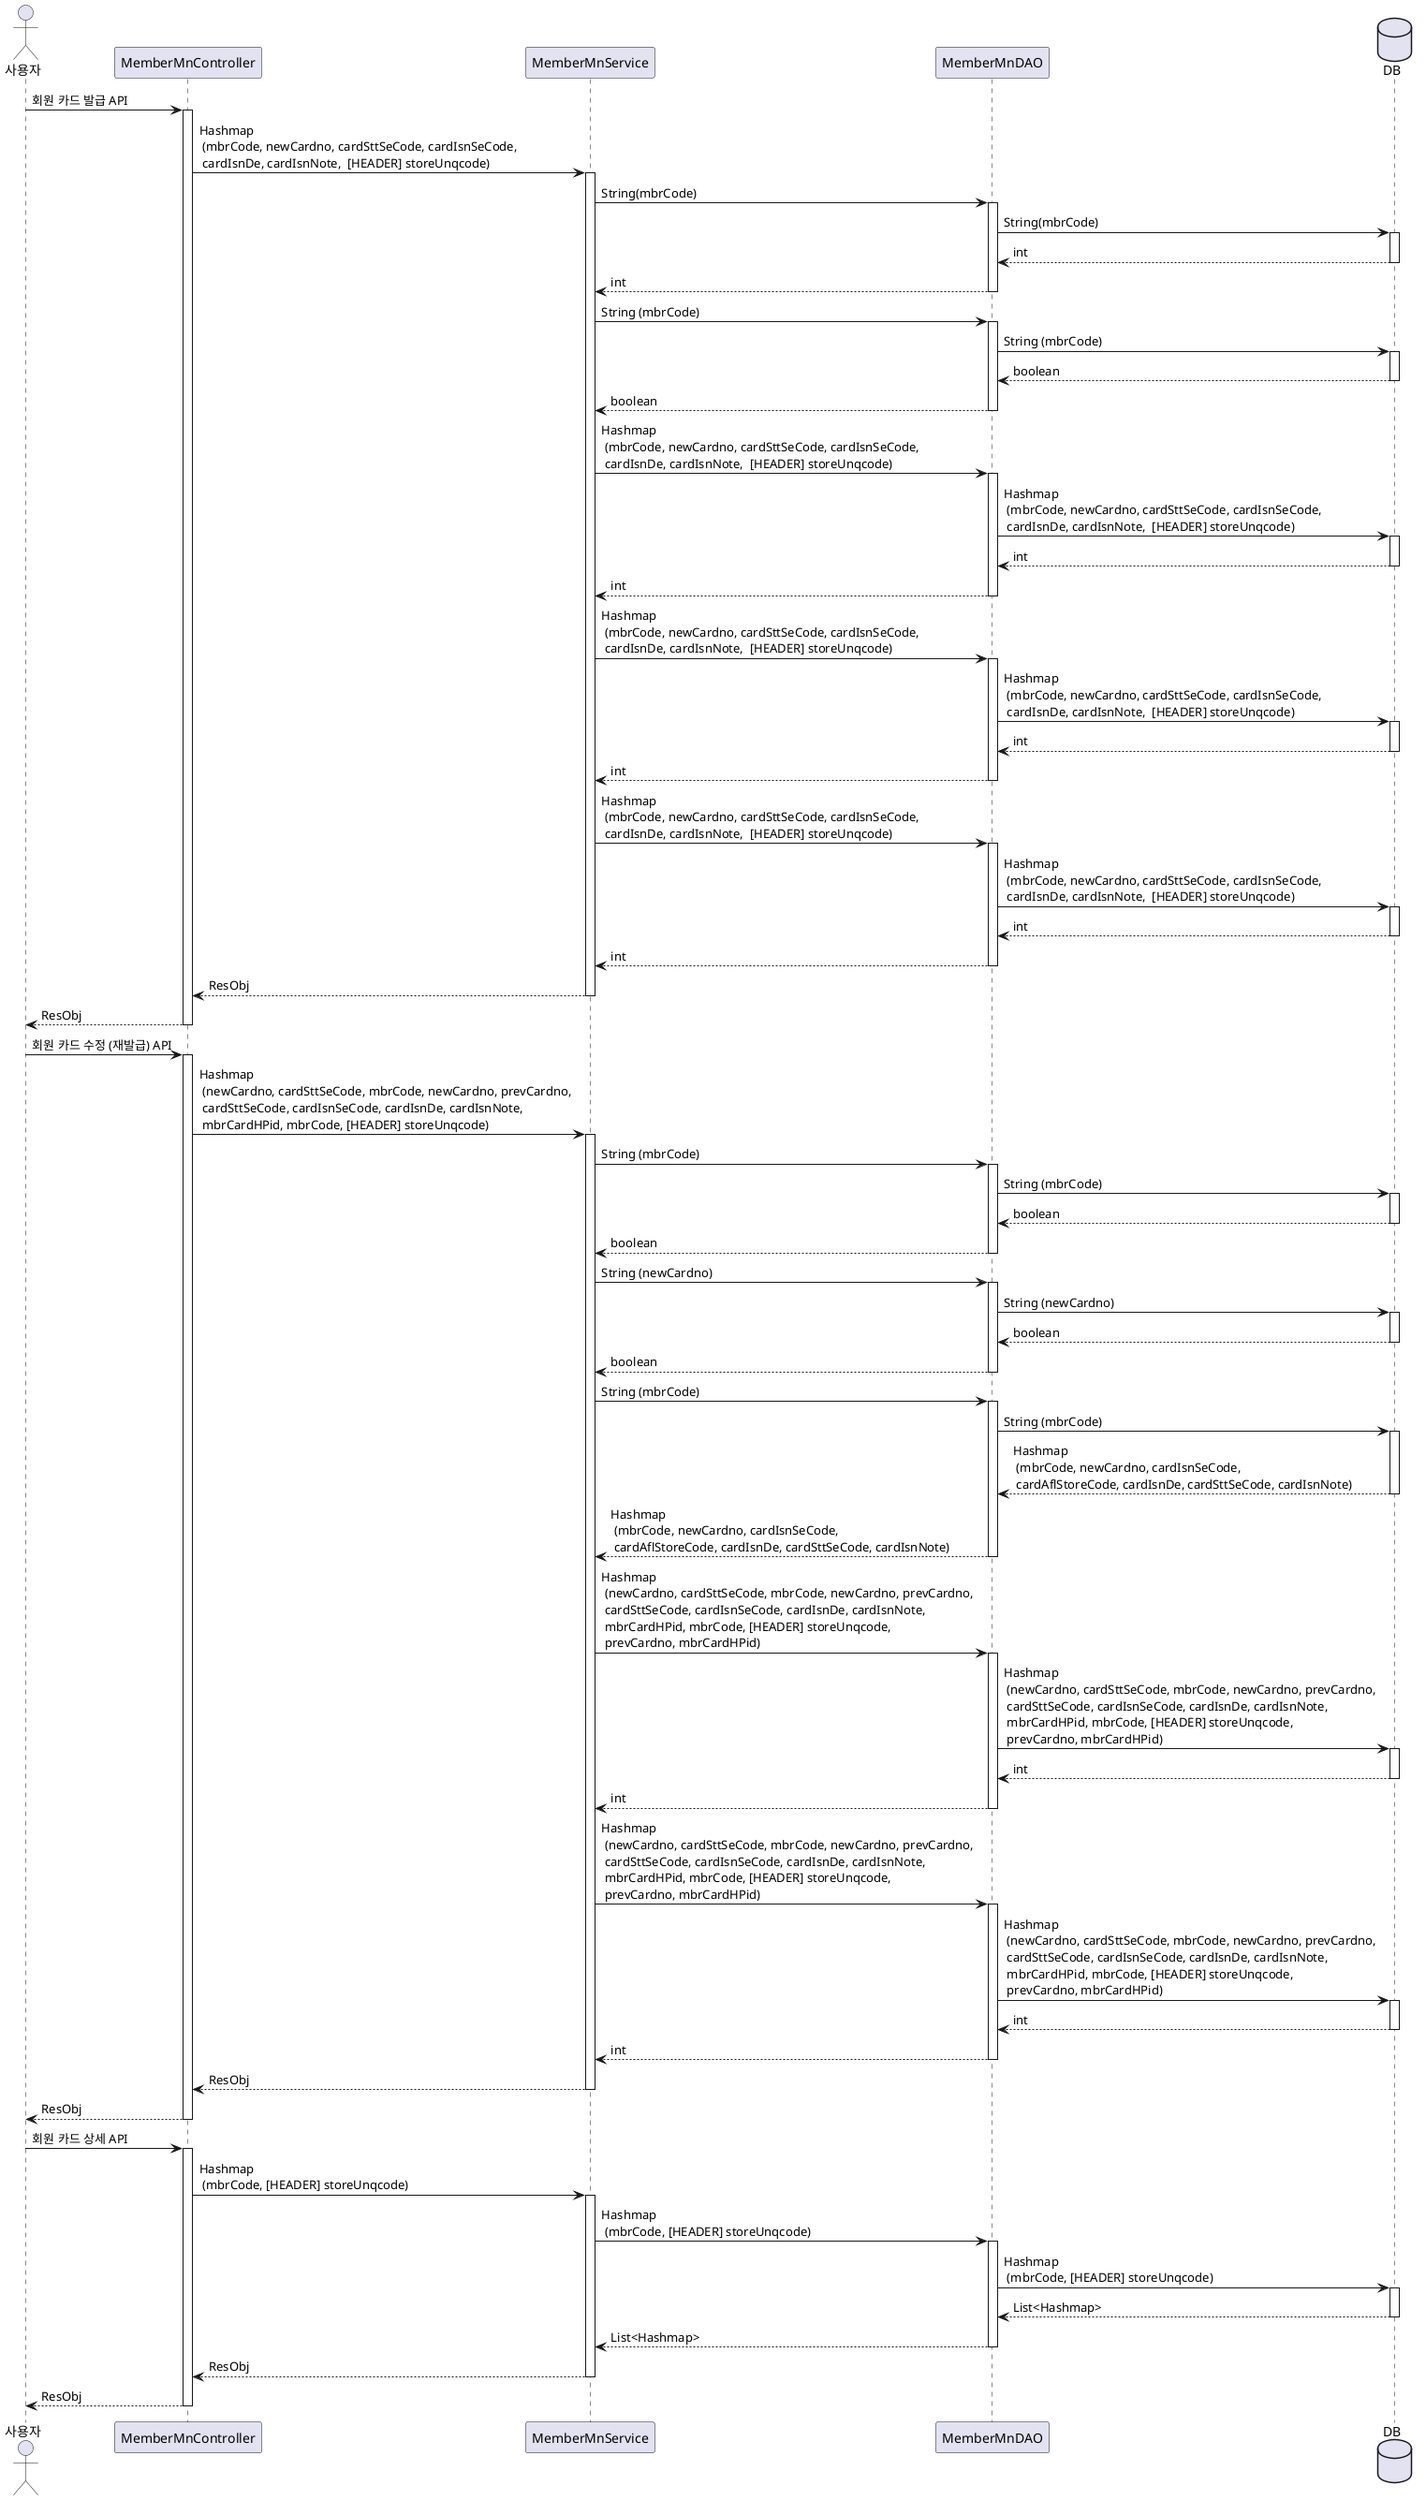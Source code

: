 @startuml Sample Sequence

actor "사용자" as user
participant "MemberMnController" as controller
participant "MemberMnService" as service
participant "MemberMnDAO" as dao
database "DB" as db

user -> controller : 회원 카드 발급 API
activate controller
controller -> service : Hashmap\n (mbrCode, newCardno, cardSttSeCode, cardIsnSeCode, \n cardIsnDe, cardIsnNote,  [HEADER] storeUnqcode)
activate service
service -> dao: String(mbrCode)
activate dao
dao -> db: String(mbrCode)
activate db
dao <-- db: int
deactivate db
service <-- dao: int
deactivate dao
service -> dao: String (mbrCode)
activate dao
dao -> db: String (mbrCode)
activate db
dao <-- db: boolean
deactivate db
service <-- dao: boolean
deactivate dao
service -> dao: Hashmap\n (mbrCode, newCardno, cardSttSeCode, cardIsnSeCode, \n cardIsnDe, cardIsnNote,  [HEADER] storeUnqcode)
activate dao
dao -> db: Hashmap\n (mbrCode, newCardno, cardSttSeCode, cardIsnSeCode, \n cardIsnDe, cardIsnNote,  [HEADER] storeUnqcode)
activate db
dao <-- db: int
deactivate db
service <-- dao: int
deactivate dao
service -> dao: Hashmap\n (mbrCode, newCardno, cardSttSeCode, cardIsnSeCode, \n cardIsnDe, cardIsnNote,  [HEADER] storeUnqcode)
activate dao
dao -> db: Hashmap\n (mbrCode, newCardno, cardSttSeCode, cardIsnSeCode, \n cardIsnDe, cardIsnNote,  [HEADER] storeUnqcode)
activate db
dao <-- db: int
deactivate db
service <-- dao: int
deactivate dao
service -> dao: Hashmap\n (mbrCode, newCardno, cardSttSeCode, cardIsnSeCode, \n cardIsnDe, cardIsnNote,  [HEADER] storeUnqcode)
activate dao
dao -> db: Hashmap\n (mbrCode, newCardno, cardSttSeCode, cardIsnSeCode, \n cardIsnDe, cardIsnNote,  [HEADER] storeUnqcode)
activate db
dao <-- db: int
deactivate db
service <-- dao: int
deactivate dao
controller <-- service: ResObj
deactivate service
user <-- controller: ResObj
deactivate controller

' API8
user -> controller :회원 카드 수정 (재발급) API
activate controller
controller -> service : Hashmap\n (newCardno, cardSttSeCode, mbrCode, newCardno, prevCardno, \n cardSttSeCode, cardIsnSeCode, cardIsnDe, cardIsnNote, \n mbrCardHPid, mbrCode, [HEADER] storeUnqcode)
activate service
service -> dao: String (mbrCode)
activate dao
dao -> db: String (mbrCode)
activate db
dao <-- db: boolean
deactivate db
service <-- dao: boolean
deactivate dao
service -> dao: String (newCardno)
activate dao
dao -> db: String (newCardno)
activate db
dao <-- db: boolean
deactivate db
service <-- dao: boolean
deactivate dao
service -> dao: String (mbrCode)
activate dao
dao -> db: String (mbrCode)
activate db
dao <-- db: Hashmap \n (mbrCode, newCardno, cardIsnSeCode,\n cardAflStoreCode, cardIsnDe, cardSttSeCode, cardIsnNote)
deactivate db
service <-- dao: Hashmap \n (mbrCode, newCardno, cardIsnSeCode,\n cardAflStoreCode, cardIsnDe, cardSttSeCode, cardIsnNote)
deactivate dao
service -> dao: Hashmap\n (newCardno, cardSttSeCode, mbrCode, newCardno, prevCardno, \n cardSttSeCode, cardIsnSeCode, cardIsnDe, cardIsnNote, \n mbrCardHPid, mbrCode, [HEADER] storeUnqcode, \n prevCardno, mbrCardHPid)
activate dao
dao -> db: Hashmap\n (newCardno, cardSttSeCode, mbrCode, newCardno, prevCardno, \n cardSttSeCode, cardIsnSeCode, cardIsnDe, cardIsnNote, \n mbrCardHPid, mbrCode, [HEADER] storeUnqcode, \n prevCardno, mbrCardHPid)
activate db
dao <-- db: int
deactivate db
service <-- dao: int
deactivate dao
service -> dao: Hashmap\n (newCardno, cardSttSeCode, mbrCode, newCardno, prevCardno, \n cardSttSeCode, cardIsnSeCode, cardIsnDe, cardIsnNote, \n mbrCardHPid, mbrCode, [HEADER] storeUnqcode, \n prevCardno, mbrCardHPid)
activate dao
dao -> db: Hashmap\n (newCardno, cardSttSeCode, mbrCode, newCardno, prevCardno, \n cardSttSeCode, cardIsnSeCode, cardIsnDe, cardIsnNote, \n mbrCardHPid, mbrCode, [HEADER] storeUnqcode, \n prevCardno, mbrCardHPid)
activate db
dao <-- db: int
deactivate db
service <-- dao: int
deactivate dao
controller <-- service: ResObj
deactivate service
user <-- controller: ResObj
deactivate controller


user -> controller :회원 카드 상세 API
activate controller
controller -> service : Hashmap \n (mbrCode, [HEADER] storeUnqcode)
activate service
service -> dao: Hashmap \n (mbrCode, [HEADER] storeUnqcode)
activate dao
dao -> db: Hashmap \n (mbrCode, [HEADER] storeUnqcode)
activate db
dao <-- db: List<Hashmap>
deactivate db
service <-- dao: List<Hashmap>
deactivate dao
controller <-- service: ResObj
deactivate service
user <-- controller: ResObj
deactivate controller

@enduml